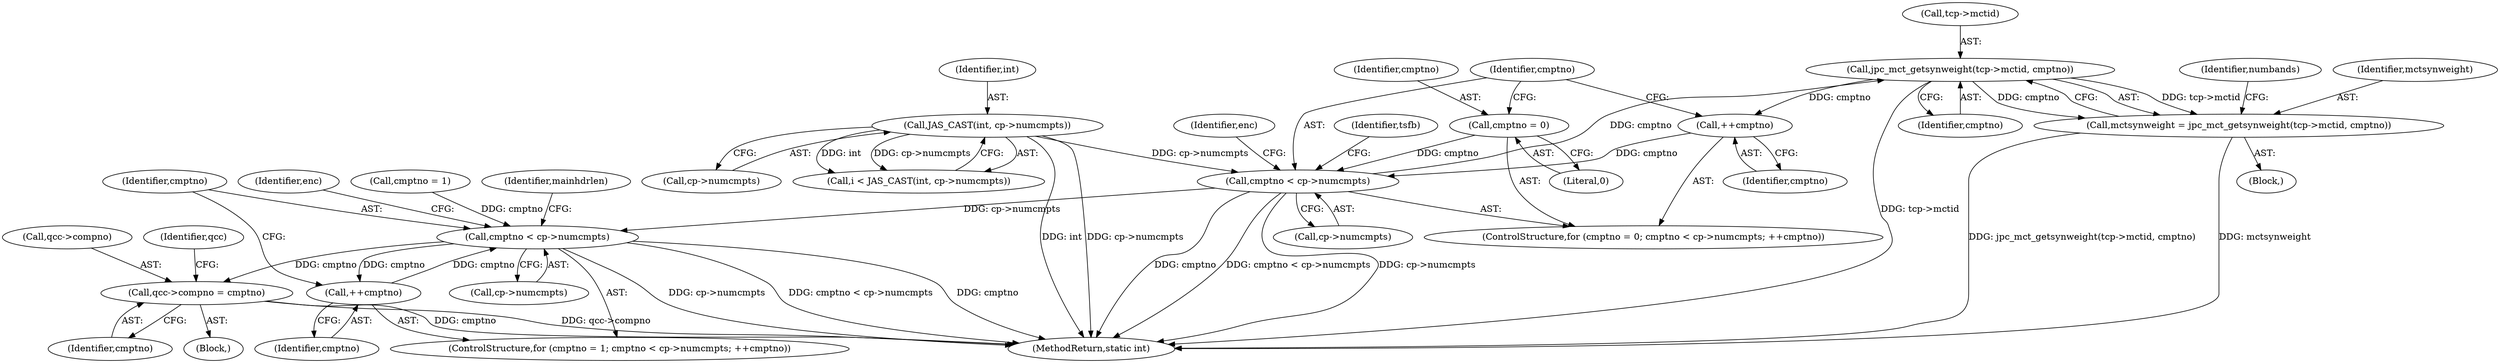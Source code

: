 digraph "0_jasper_d42b2388f7f8e0332c846675133acea151fc557a_38@API" {
"1000561" [label="(Call,jpc_mct_getsynweight(tcp->mctid, cmptno))"];
"1000523" [label="(Call,cmptno < cp->numcmpts)"];
"1000528" [label="(Call,++cmptno)"];
"1000561" [label="(Call,jpc_mct_getsynweight(tcp->mctid, cmptno))"];
"1000520" [label="(Call,cmptno = 0)"];
"1000288" [label="(Call,JAS_CAST(int, cp->numcmpts))"];
"1000559" [label="(Call,mctsynweight = jpc_mct_getsynweight(tcp->mctid, cmptno))"];
"1001013" [label="(Call,cmptno < cp->numcmpts)"];
"1001018" [label="(Call,++cmptno)"];
"1001043" [label="(Call,qcc->compno = cmptno)"];
"1000528" [label="(Call,++cmptno)"];
"1000523" [label="(Call,cmptno < cp->numcmpts)"];
"1001043" [label="(Call,qcc->compno = cmptno)"];
"1000522" [label="(Literal,0)"];
"1000289" [label="(Identifier,int)"];
"1000286" [label="(Call,i < JAS_CAST(int, cp->numcmpts))"];
"1001015" [label="(Call,cp->numcmpts)"];
"1001010" [label="(Call,cmptno = 1)"];
"1001044" [label="(Call,qcc->compno)"];
"1000567" [label="(Identifier,numbands)"];
"1001014" [label="(Identifier,cmptno)"];
"1000561" [label="(Call,jpc_mct_getsynweight(tcp->mctid, cmptno))"];
"1000532" [label="(Identifier,tsfb)"];
"1000290" [label="(Call,cp->numcmpts)"];
"1000520" [label="(Call,cmptno = 0)"];
"1001131" [label="(Identifier,mainhdrlen)"];
"1001025" [label="(Identifier,enc)"];
"1001020" [label="(Block,)"];
"1000521" [label="(Identifier,cmptno)"];
"1001051" [label="(Identifier,qcc)"];
"1001187" [label="(MethodReturn,static int)"];
"1001047" [label="(Identifier,cmptno)"];
"1000525" [label="(Call,cp->numcmpts)"];
"1000519" [label="(ControlStructure,for (cmptno = 0; cmptno < cp->numcmpts; ++cmptno))"];
"1000559" [label="(Call,mctsynweight = jpc_mct_getsynweight(tcp->mctid, cmptno))"];
"1000560" [label="(Identifier,mctsynweight)"];
"1000562" [label="(Call,tcp->mctid)"];
"1000675" [label="(Identifier,enc)"];
"1001013" [label="(Call,cmptno < cp->numcmpts)"];
"1000530" [label="(Block,)"];
"1001009" [label="(ControlStructure,for (cmptno = 1; cmptno < cp->numcmpts; ++cmptno))"];
"1001019" [label="(Identifier,cmptno)"];
"1000529" [label="(Identifier,cmptno)"];
"1000524" [label="(Identifier,cmptno)"];
"1000288" [label="(Call,JAS_CAST(int, cp->numcmpts))"];
"1000565" [label="(Identifier,cmptno)"];
"1001018" [label="(Call,++cmptno)"];
"1000561" -> "1000559"  [label="AST: "];
"1000561" -> "1000565"  [label="CFG: "];
"1000562" -> "1000561"  [label="AST: "];
"1000565" -> "1000561"  [label="AST: "];
"1000559" -> "1000561"  [label="CFG: "];
"1000561" -> "1001187"  [label="DDG: tcp->mctid"];
"1000561" -> "1000528"  [label="DDG: cmptno"];
"1000561" -> "1000559"  [label="DDG: tcp->mctid"];
"1000561" -> "1000559"  [label="DDG: cmptno"];
"1000523" -> "1000561"  [label="DDG: cmptno"];
"1000523" -> "1000519"  [label="AST: "];
"1000523" -> "1000525"  [label="CFG: "];
"1000524" -> "1000523"  [label="AST: "];
"1000525" -> "1000523"  [label="AST: "];
"1000532" -> "1000523"  [label="CFG: "];
"1000675" -> "1000523"  [label="CFG: "];
"1000523" -> "1001187"  [label="DDG: cp->numcmpts"];
"1000523" -> "1001187"  [label="DDG: cmptno"];
"1000523" -> "1001187"  [label="DDG: cmptno < cp->numcmpts"];
"1000528" -> "1000523"  [label="DDG: cmptno"];
"1000520" -> "1000523"  [label="DDG: cmptno"];
"1000288" -> "1000523"  [label="DDG: cp->numcmpts"];
"1000523" -> "1001013"  [label="DDG: cp->numcmpts"];
"1000528" -> "1000519"  [label="AST: "];
"1000528" -> "1000529"  [label="CFG: "];
"1000529" -> "1000528"  [label="AST: "];
"1000524" -> "1000528"  [label="CFG: "];
"1000520" -> "1000519"  [label="AST: "];
"1000520" -> "1000522"  [label="CFG: "];
"1000521" -> "1000520"  [label="AST: "];
"1000522" -> "1000520"  [label="AST: "];
"1000524" -> "1000520"  [label="CFG: "];
"1000288" -> "1000286"  [label="AST: "];
"1000288" -> "1000290"  [label="CFG: "];
"1000289" -> "1000288"  [label="AST: "];
"1000290" -> "1000288"  [label="AST: "];
"1000286" -> "1000288"  [label="CFG: "];
"1000288" -> "1001187"  [label="DDG: cp->numcmpts"];
"1000288" -> "1001187"  [label="DDG: int"];
"1000288" -> "1000286"  [label="DDG: int"];
"1000288" -> "1000286"  [label="DDG: cp->numcmpts"];
"1000559" -> "1000530"  [label="AST: "];
"1000560" -> "1000559"  [label="AST: "];
"1000567" -> "1000559"  [label="CFG: "];
"1000559" -> "1001187"  [label="DDG: mctsynweight"];
"1000559" -> "1001187"  [label="DDG: jpc_mct_getsynweight(tcp->mctid, cmptno)"];
"1001013" -> "1001009"  [label="AST: "];
"1001013" -> "1001015"  [label="CFG: "];
"1001014" -> "1001013"  [label="AST: "];
"1001015" -> "1001013"  [label="AST: "];
"1001025" -> "1001013"  [label="CFG: "];
"1001131" -> "1001013"  [label="CFG: "];
"1001013" -> "1001187"  [label="DDG: cp->numcmpts"];
"1001013" -> "1001187"  [label="DDG: cmptno < cp->numcmpts"];
"1001013" -> "1001187"  [label="DDG: cmptno"];
"1001018" -> "1001013"  [label="DDG: cmptno"];
"1001010" -> "1001013"  [label="DDG: cmptno"];
"1001013" -> "1001018"  [label="DDG: cmptno"];
"1001013" -> "1001043"  [label="DDG: cmptno"];
"1001018" -> "1001009"  [label="AST: "];
"1001018" -> "1001019"  [label="CFG: "];
"1001019" -> "1001018"  [label="AST: "];
"1001014" -> "1001018"  [label="CFG: "];
"1001043" -> "1001020"  [label="AST: "];
"1001043" -> "1001047"  [label="CFG: "];
"1001044" -> "1001043"  [label="AST: "];
"1001047" -> "1001043"  [label="AST: "];
"1001051" -> "1001043"  [label="CFG: "];
"1001043" -> "1001187"  [label="DDG: qcc->compno"];
"1001043" -> "1001187"  [label="DDG: cmptno"];
}

